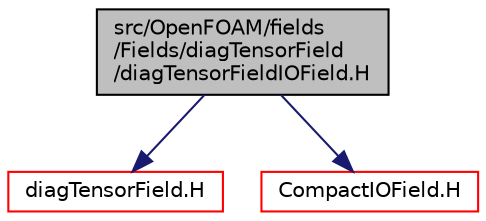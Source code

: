 digraph "src/OpenFOAM/fields/Fields/diagTensorField/diagTensorFieldIOField.H"
{
  bgcolor="transparent";
  edge [fontname="Helvetica",fontsize="10",labelfontname="Helvetica",labelfontsize="10"];
  node [fontname="Helvetica",fontsize="10",shape=record];
  Node1 [label="src/OpenFOAM/fields\l/Fields/diagTensorField\l/diagTensorFieldIOField.H",height=0.2,width=0.4,color="black", fillcolor="grey75", style="filled", fontcolor="black"];
  Node1 -> Node2 [color="midnightblue",fontsize="10",style="solid",fontname="Helvetica"];
  Node2 [label="diagTensorField.H",height=0.2,width=0.4,color="red",URL="$a08115.html"];
  Node1 -> Node3 [color="midnightblue",fontsize="10",style="solid",fontname="Helvetica"];
  Node3 [label="CompactIOField.H",height=0.2,width=0.4,color="red",URL="$a07939.html"];
}
